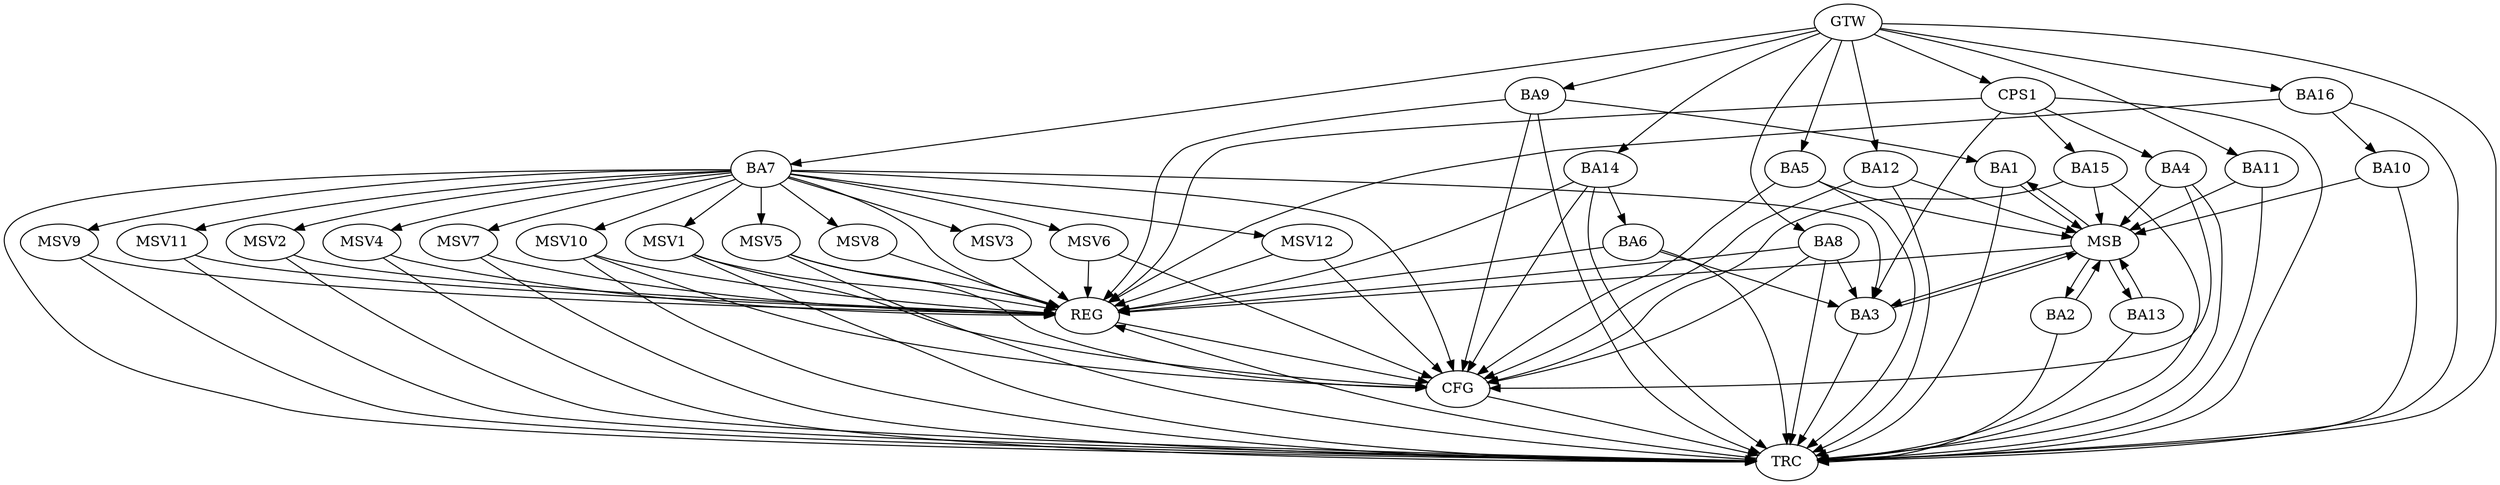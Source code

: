 strict digraph G {
  BA1 [ label="BA1" ];
  BA2 [ label="BA2" ];
  BA3 [ label="BA3" ];
  BA4 [ label="BA4" ];
  BA5 [ label="BA5" ];
  BA6 [ label="BA6" ];
  BA7 [ label="BA7" ];
  BA8 [ label="BA8" ];
  BA9 [ label="BA9" ];
  BA10 [ label="BA10" ];
  BA11 [ label="BA11" ];
  BA12 [ label="BA12" ];
  BA13 [ label="BA13" ];
  BA14 [ label="BA14" ];
  BA15 [ label="BA15" ];
  BA16 [ label="BA16" ];
  CPS1 [ label="CPS1" ];
  GTW [ label="GTW" ];
  REG [ label="REG" ];
  MSB [ label="MSB" ];
  CFG [ label="CFG" ];
  TRC [ label="TRC" ];
  MSV1 [ label="MSV1" ];
  MSV2 [ label="MSV2" ];
  MSV3 [ label="MSV3" ];
  MSV4 [ label="MSV4" ];
  MSV5 [ label="MSV5" ];
  MSV6 [ label="MSV6" ];
  MSV7 [ label="MSV7" ];
  MSV8 [ label="MSV8" ];
  MSV9 [ label="MSV9" ];
  MSV10 [ label="MSV10" ];
  MSV11 [ label="MSV11" ];
  MSV12 [ label="MSV12" ];
  BA6 -> BA3;
  BA7 -> BA3;
  BA8 -> BA3;
  BA9 -> BA1;
  BA14 -> BA6;
  BA16 -> BA10;
  CPS1 -> BA15;
  CPS1 -> BA3;
  CPS1 -> BA4;
  GTW -> BA5;
  GTW -> BA7;
  GTW -> BA8;
  GTW -> BA9;
  GTW -> BA11;
  GTW -> BA12;
  GTW -> BA14;
  GTW -> BA16;
  GTW -> CPS1;
  BA6 -> REG;
  BA7 -> REG;
  BA8 -> REG;
  BA9 -> REG;
  BA14 -> REG;
  BA16 -> REG;
  CPS1 -> REG;
  BA1 -> MSB;
  MSB -> BA2;
  MSB -> REG;
  BA2 -> MSB;
  MSB -> BA1;
  BA3 -> MSB;
  BA4 -> MSB;
  BA5 -> MSB;
  MSB -> BA3;
  BA10 -> MSB;
  BA11 -> MSB;
  BA12 -> MSB;
  BA13 -> MSB;
  BA15 -> MSB;
  MSB -> BA13;
  BA14 -> CFG;
  BA15 -> CFG;
  BA8 -> CFG;
  BA5 -> CFG;
  BA4 -> CFG;
  BA12 -> CFG;
  BA9 -> CFG;
  BA7 -> CFG;
  REG -> CFG;
  BA1 -> TRC;
  BA2 -> TRC;
  BA3 -> TRC;
  BA4 -> TRC;
  BA5 -> TRC;
  BA6 -> TRC;
  BA7 -> TRC;
  BA8 -> TRC;
  BA9 -> TRC;
  BA10 -> TRC;
  BA11 -> TRC;
  BA12 -> TRC;
  BA13 -> TRC;
  BA14 -> TRC;
  BA15 -> TRC;
  BA16 -> TRC;
  CPS1 -> TRC;
  GTW -> TRC;
  CFG -> TRC;
  TRC -> REG;
  BA7 -> MSV1;
  MSV1 -> REG;
  MSV1 -> TRC;
  MSV1 -> CFG;
  BA7 -> MSV2;
  BA7 -> MSV3;
  MSV2 -> REG;
  MSV2 -> TRC;
  MSV3 -> REG;
  BA7 -> MSV4;
  MSV4 -> REG;
  MSV4 -> TRC;
  BA7 -> MSV5;
  MSV5 -> REG;
  MSV5 -> TRC;
  MSV5 -> CFG;
  BA7 -> MSV6;
  MSV6 -> REG;
  MSV6 -> CFG;
  BA7 -> MSV7;
  BA7 -> MSV8;
  MSV7 -> REG;
  MSV7 -> TRC;
  MSV8 -> REG;
  BA7 -> MSV9;
  BA7 -> MSV10;
  MSV9 -> REG;
  MSV9 -> TRC;
  MSV10 -> REG;
  MSV10 -> TRC;
  MSV10 -> CFG;
  BA7 -> MSV11;
  BA7 -> MSV12;
  MSV11 -> REG;
  MSV11 -> TRC;
  MSV12 -> REG;
  MSV12 -> CFG;
}
